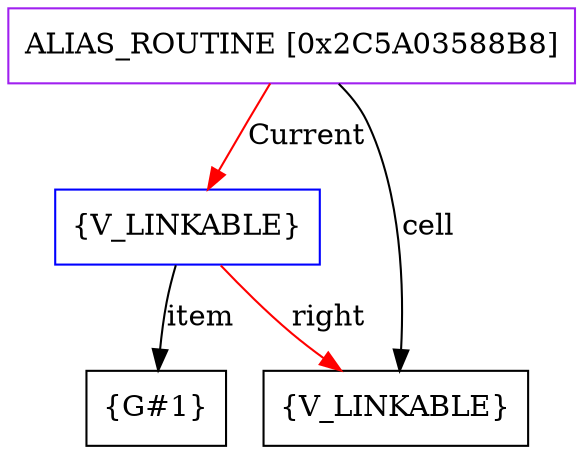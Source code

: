 digraph g {
	node [shape=box]
	b1[color=purple label=<ALIAS_ROUTINE [0x2C5A03588B8]>]
	b2[color=blue label=<{V_LINKABLE}>]
	b3[label=<{G#1}>]
	b4[label=<{V_LINKABLE}>]
	b1->b2[color=red label=<Current>]
	b2->b3[label=<item>]
	b2->b4[color=red label=<right>]
	b1->b4[label=<cell>]
}
